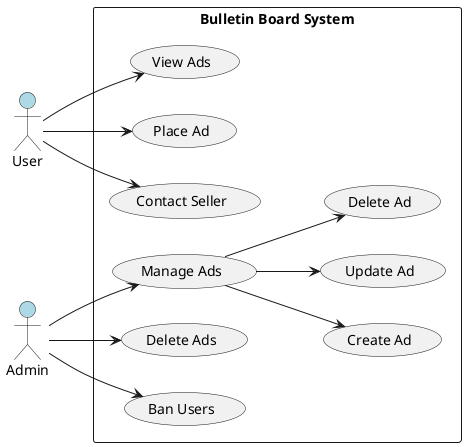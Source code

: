 @startuml
left to right direction
skinparam actor {
  BackgroundColor LightBlue
}

actor User
actor Admin

rectangle "Bulletin Board System" {
  User --> (View Ads)
  User --> (Place Ad)
  User --> (Contact Seller)

  Admin --> (Manage Ads)
  Admin --> (Delete Ads)
  Admin --> (Ban Users)

  (Manage Ads) --> (Create Ad)
  (Manage Ads) --> (Update Ad)
  (Manage Ads) --> (Delete Ad)
}

@enduml
